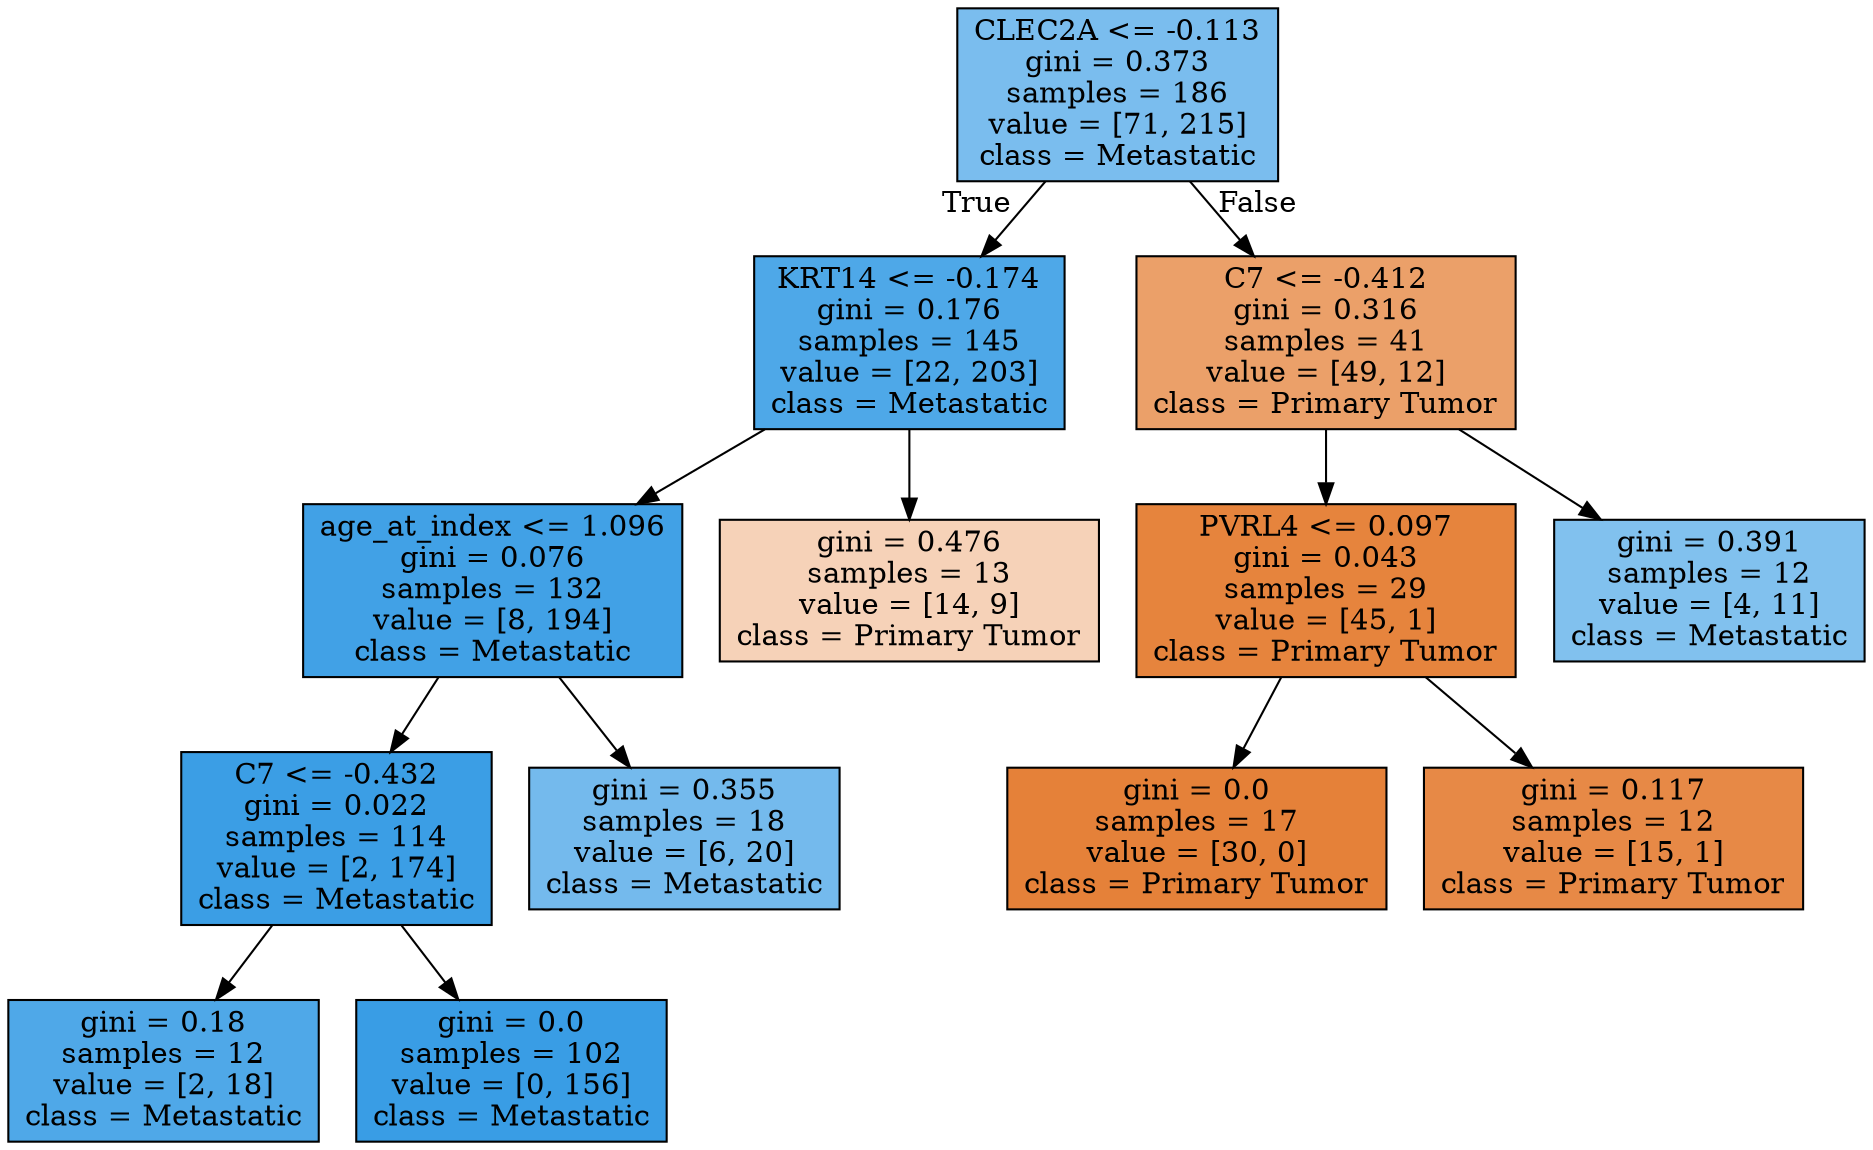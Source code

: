 digraph Tree {
node [shape=box, style="filled", color="black"] ;
0 [label="CLEC2A <= -0.113\ngini = 0.373\nsamples = 186\nvalue = [71, 215]\nclass = Metastatic", fillcolor="#7abdee"] ;
1 [label="KRT14 <= -0.174\ngini = 0.176\nsamples = 145\nvalue = [22, 203]\nclass = Metastatic", fillcolor="#4ea8e8"] ;
0 -> 1 [labeldistance=2.5, labelangle=45, headlabel="True"] ;
2 [label="age_at_index <= 1.096\ngini = 0.076\nsamples = 132\nvalue = [8, 194]\nclass = Metastatic", fillcolor="#41a1e6"] ;
1 -> 2 ;
3 [label="C7 <= -0.432\ngini = 0.022\nsamples = 114\nvalue = [2, 174]\nclass = Metastatic", fillcolor="#3b9ee5"] ;
2 -> 3 ;
4 [label="gini = 0.18\nsamples = 12\nvalue = [2, 18]\nclass = Metastatic", fillcolor="#4fa8e8"] ;
3 -> 4 ;
5 [label="gini = 0.0\nsamples = 102\nvalue = [0, 156]\nclass = Metastatic", fillcolor="#399de5"] ;
3 -> 5 ;
6 [label="gini = 0.355\nsamples = 18\nvalue = [6, 20]\nclass = Metastatic", fillcolor="#74baed"] ;
2 -> 6 ;
7 [label="gini = 0.476\nsamples = 13\nvalue = [14, 9]\nclass = Primary Tumor", fillcolor="#f6d2b8"] ;
1 -> 7 ;
8 [label="C7 <= -0.412\ngini = 0.316\nsamples = 41\nvalue = [49, 12]\nclass = Primary Tumor", fillcolor="#eba069"] ;
0 -> 8 [labeldistance=2.5, labelangle=-45, headlabel="False"] ;
9 [label="PVRL4 <= 0.097\ngini = 0.043\nsamples = 29\nvalue = [45, 1]\nclass = Primary Tumor", fillcolor="#e6843d"] ;
8 -> 9 ;
10 [label="gini = 0.0\nsamples = 17\nvalue = [30, 0]\nclass = Primary Tumor", fillcolor="#e58139"] ;
9 -> 10 ;
11 [label="gini = 0.117\nsamples = 12\nvalue = [15, 1]\nclass = Primary Tumor", fillcolor="#e78946"] ;
9 -> 11 ;
12 [label="gini = 0.391\nsamples = 12\nvalue = [4, 11]\nclass = Metastatic", fillcolor="#81c1ee"] ;
8 -> 12 ;
}